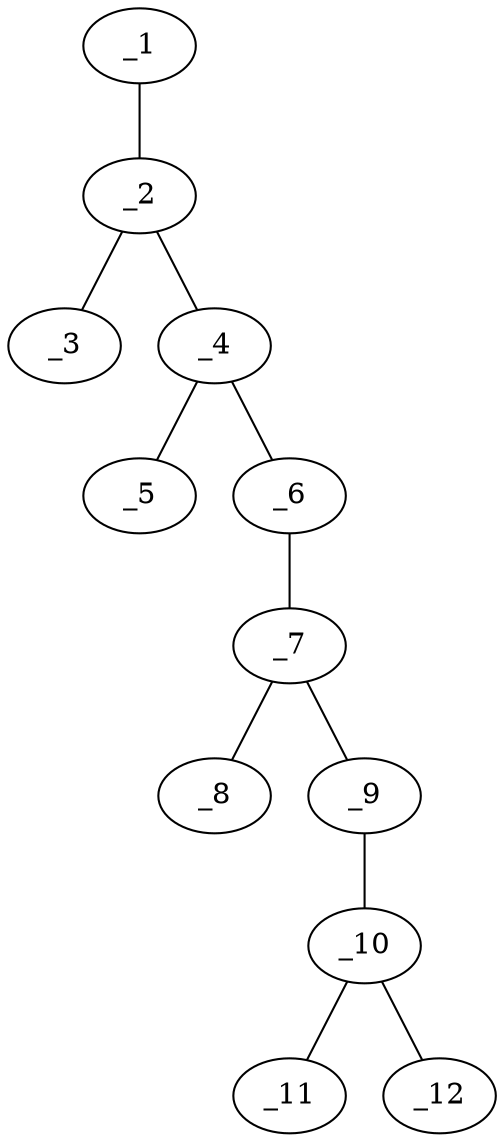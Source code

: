 graph molid646168 {
	_1	 [charge=0,
		chem=1,
		symbol="C  ",
		x=2,
		y="-0.25"];
	_2	 [charge=0,
		chem=1,
		symbol="C  ",
		x="2.866",
		y="0.25"];
	_1 -- _2	 [valence=1];
	_3	 [charge=0,
		chem=2,
		symbol="O  ",
		x="2.866",
		y="1.25"];
	_2 -- _3	 [valence=2];
	_4	 [charge=0,
		chem=4,
		symbol="N  ",
		x="3.7321",
		y="-0.25"];
	_2 -- _4	 [valence=1];
	_5	 [charge=0,
		chem=1,
		symbol="C  ",
		x="3.7321",
		y="-1.25"];
	_4 -- _5	 [valence=1];
	_6	 [charge=0,
		chem=2,
		symbol="O  ",
		x="4.5981",
		y="0.25"];
	_4 -- _6	 [valence=1];
	_7	 [charge=0,
		chem=1,
		symbol="C  ",
		x="5.4641",
		y="-0.25"];
	_6 -- _7	 [valence=1];
	_8	 [charge=0,
		chem=2,
		symbol="O  ",
		x="5.4641",
		y="-1.25"];
	_7 -- _8	 [valence=2];
	_9	 [charge=0,
		chem=1,
		symbol="C  ",
		x="6.3301",
		y="0.25"];
	_7 -- _9	 [valence=1];
	_10	 [charge=0,
		chem=1,
		symbol="C  ",
		x="7.1962",
		y="-0.25"];
	_9 -- _10	 [valence=1];
	_11	 [charge=0,
		chem=2,
		symbol="O  ",
		x="8.0622",
		y="0.25"];
	_10 -- _11	 [valence=2];
	_12	 [charge=0,
		chem=1,
		symbol="C  ",
		x="7.1962",
		y="-1.25"];
	_10 -- _12	 [valence=1];
}

